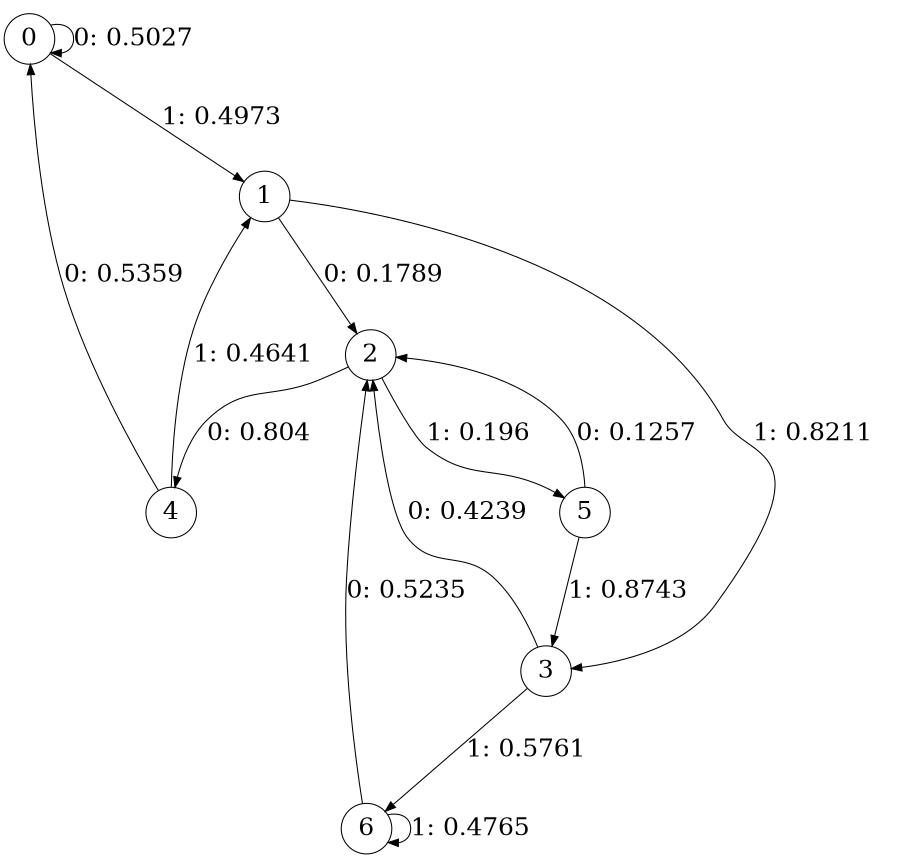 digraph "ch2faceL3" {
size = "6,8.5";
ratio = "fill";
node [shape = circle];
node [fontsize = 24];
edge [fontsize = 24];
0 -> 0 [label = "0: 0.5027   "];
0 -> 1 [label = "1: 0.4973   "];
1 -> 2 [label = "0: 0.1789   "];
1 -> 3 [label = "1: 0.8211   "];
2 -> 4 [label = "0: 0.804    "];
2 -> 5 [label = "1: 0.196    "];
3 -> 2 [label = "0: 0.4239   "];
3 -> 6 [label = "1: 0.5761   "];
4 -> 0 [label = "0: 0.5359   "];
4 -> 1 [label = "1: 0.4641   "];
5 -> 2 [label = "0: 0.1257   "];
5 -> 3 [label = "1: 0.8743   "];
6 -> 2 [label = "0: 0.5235   "];
6 -> 6 [label = "1: 0.4765   "];
}